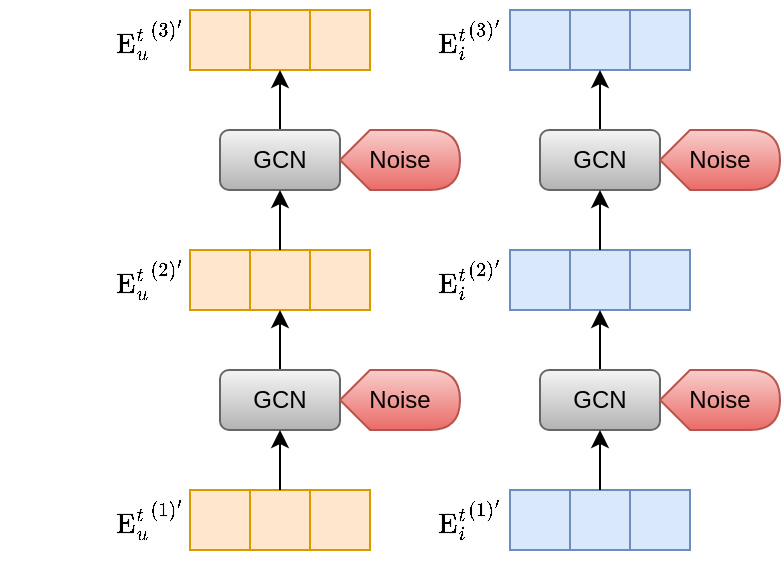 <mxfile version="24.7.6">
  <diagram name="第 1 页" id="0odNos-ram8B0JtTMt9t">
    <mxGraphModel dx="1386" dy="748" grid="1" gridSize="10" guides="1" tooltips="1" connect="1" arrows="1" fold="1" page="1" pageScale="1" pageWidth="1169" pageHeight="827" math="1" shadow="0">
      <root>
        <mxCell id="0" />
        <mxCell id="1" parent="0" />
        <mxCell id="C153-lScjyPloALbCFHb-23" value="$$ {\mathrm{E}_{u}^{t}}^{(1)&#39;}$$" style="text;html=1;align=center;verticalAlign=middle;whiteSpace=wrap;rounded=0;" vertex="1" parent="1">
          <mxGeometry x="80" y="480" width="40" height="40" as="geometry" />
        </mxCell>
        <mxCell id="C153-lScjyPloALbCFHb-24" value="$$ {\mathrm{E}_{i}^{t}}^{(1)&#39;}$$" style="text;html=1;align=center;verticalAlign=middle;whiteSpace=wrap;rounded=0;" vertex="1" parent="1">
          <mxGeometry x="240" y="480" width="40" height="40" as="geometry" />
        </mxCell>
        <mxCell id="C153-lScjyPloALbCFHb-28" value="" style="group" vertex="1" connectable="0" parent="1">
          <mxGeometry x="280" y="485" width="90" height="30" as="geometry" />
        </mxCell>
        <mxCell id="C153-lScjyPloALbCFHb-25" value="" style="whiteSpace=wrap;html=1;aspect=fixed;fillColor=#dae8fc;strokeColor=#6c8ebf;" vertex="1" parent="C153-lScjyPloALbCFHb-28">
          <mxGeometry width="30" height="30" as="geometry" />
        </mxCell>
        <mxCell id="C153-lScjyPloALbCFHb-26" value="" style="whiteSpace=wrap;html=1;aspect=fixed;fillColor=#dae8fc;strokeColor=#6c8ebf;" vertex="1" parent="C153-lScjyPloALbCFHb-28">
          <mxGeometry x="30" width="30" height="30" as="geometry" />
        </mxCell>
        <mxCell id="C153-lScjyPloALbCFHb-27" value="" style="whiteSpace=wrap;html=1;aspect=fixed;fillColor=#dae8fc;strokeColor=#6c8ebf;" vertex="1" parent="C153-lScjyPloALbCFHb-28">
          <mxGeometry x="60" width="30" height="30" as="geometry" />
        </mxCell>
        <mxCell id="C153-lScjyPloALbCFHb-29" value="" style="group;fillColor=#ffe6cc;strokeColor=#d79b00;" vertex="1" connectable="0" parent="1">
          <mxGeometry x="120" y="485" width="90" height="30" as="geometry" />
        </mxCell>
        <mxCell id="C153-lScjyPloALbCFHb-30" value="" style="whiteSpace=wrap;html=1;aspect=fixed;fillColor=#ffe6cc;strokeColor=#d79b00;" vertex="1" parent="C153-lScjyPloALbCFHb-29">
          <mxGeometry width="30" height="30" as="geometry" />
        </mxCell>
        <mxCell id="C153-lScjyPloALbCFHb-31" value="" style="whiteSpace=wrap;html=1;aspect=fixed;fillColor=#ffe6cc;strokeColor=#d79b00;" vertex="1" parent="C153-lScjyPloALbCFHb-29">
          <mxGeometry x="30" width="30" height="30" as="geometry" />
        </mxCell>
        <mxCell id="C153-lScjyPloALbCFHb-32" value="" style="whiteSpace=wrap;html=1;aspect=fixed;fillColor=#ffe6cc;strokeColor=#d79b00;" vertex="1" parent="C153-lScjyPloALbCFHb-29">
          <mxGeometry x="60" width="30" height="30" as="geometry" />
        </mxCell>
        <mxCell id="C153-lScjyPloALbCFHb-33" value="$$ {\mathrm{E}_{u}^{t}}^{(2)&#39;}$$" style="text;html=1;align=center;verticalAlign=middle;whiteSpace=wrap;rounded=0;" vertex="1" parent="1">
          <mxGeometry x="80" y="360" width="40" height="40" as="geometry" />
        </mxCell>
        <mxCell id="C153-lScjyPloALbCFHb-34" value="$$ {\mathrm{E}_{i}^{t}}^{(2)&#39;}$$" style="text;html=1;align=center;verticalAlign=middle;whiteSpace=wrap;rounded=0;" vertex="1" parent="1">
          <mxGeometry x="240" y="360" width="40" height="40" as="geometry" />
        </mxCell>
        <mxCell id="C153-lScjyPloALbCFHb-35" value="" style="group" vertex="1" connectable="0" parent="1">
          <mxGeometry x="280" y="365" width="90" height="30" as="geometry" />
        </mxCell>
        <mxCell id="C153-lScjyPloALbCFHb-36" value="" style="whiteSpace=wrap;html=1;aspect=fixed;fillColor=#dae8fc;strokeColor=#6c8ebf;" vertex="1" parent="C153-lScjyPloALbCFHb-35">
          <mxGeometry width="30" height="30" as="geometry" />
        </mxCell>
        <mxCell id="C153-lScjyPloALbCFHb-37" value="" style="whiteSpace=wrap;html=1;aspect=fixed;fillColor=#dae8fc;strokeColor=#6c8ebf;" vertex="1" parent="C153-lScjyPloALbCFHb-35">
          <mxGeometry x="30" width="30" height="30" as="geometry" />
        </mxCell>
        <mxCell id="C153-lScjyPloALbCFHb-38" value="" style="whiteSpace=wrap;html=1;aspect=fixed;fillColor=#dae8fc;strokeColor=#6c8ebf;" vertex="1" parent="C153-lScjyPloALbCFHb-35">
          <mxGeometry x="60" width="30" height="30" as="geometry" />
        </mxCell>
        <mxCell id="C153-lScjyPloALbCFHb-39" value="" style="group;fillColor=#ffe6cc;strokeColor=#d79b00;" vertex="1" connectable="0" parent="1">
          <mxGeometry x="120" y="365" width="90" height="30" as="geometry" />
        </mxCell>
        <mxCell id="C153-lScjyPloALbCFHb-40" value="" style="whiteSpace=wrap;html=1;aspect=fixed;fillColor=#ffe6cc;strokeColor=#d79b00;" vertex="1" parent="C153-lScjyPloALbCFHb-39">
          <mxGeometry width="30" height="30" as="geometry" />
        </mxCell>
        <mxCell id="C153-lScjyPloALbCFHb-41" value="" style="whiteSpace=wrap;html=1;aspect=fixed;fillColor=#ffe6cc;strokeColor=#d79b00;" vertex="1" parent="C153-lScjyPloALbCFHb-39">
          <mxGeometry x="30" width="30" height="30" as="geometry" />
        </mxCell>
        <mxCell id="C153-lScjyPloALbCFHb-42" value="" style="whiteSpace=wrap;html=1;aspect=fixed;fillColor=#ffe6cc;strokeColor=#d79b00;" vertex="1" parent="C153-lScjyPloALbCFHb-39">
          <mxGeometry x="60" width="30" height="30" as="geometry" />
        </mxCell>
        <mxCell id="C153-lScjyPloALbCFHb-49" style="edgeStyle=orthogonalEdgeStyle;rounded=0;orthogonalLoop=1;jettySize=auto;html=1;entryX=0.5;entryY=1;entryDx=0;entryDy=0;" edge="1" parent="1" source="C153-lScjyPloALbCFHb-43" target="C153-lScjyPloALbCFHb-41">
          <mxGeometry relative="1" as="geometry" />
        </mxCell>
        <mxCell id="C153-lScjyPloALbCFHb-43" value="GCN" style="rounded=1;whiteSpace=wrap;html=1;fillColor=#f5f5f5;gradientColor=#b3b3b3;strokeColor=#666666;" vertex="1" parent="1">
          <mxGeometry x="135" y="425" width="60" height="30" as="geometry" />
        </mxCell>
        <mxCell id="C153-lScjyPloALbCFHb-44" value="Noise" style="shape=display;whiteSpace=wrap;html=1;fillColor=#f8cecc;strokeColor=#b85450;gradientColor=#ea6b66;" vertex="1" parent="1">
          <mxGeometry x="195" y="425" width="60" height="30" as="geometry" />
        </mxCell>
        <mxCell id="C153-lScjyPloALbCFHb-50" style="edgeStyle=orthogonalEdgeStyle;rounded=0;orthogonalLoop=1;jettySize=auto;html=1;exitX=0.5;exitY=0;exitDx=0;exitDy=0;" edge="1" parent="1" source="C153-lScjyPloALbCFHb-45" target="C153-lScjyPloALbCFHb-37">
          <mxGeometry relative="1" as="geometry">
            <mxPoint x="325" y="340" as="targetPoint" />
          </mxGeometry>
        </mxCell>
        <mxCell id="C153-lScjyPloALbCFHb-45" value="GCN" style="rounded=1;whiteSpace=wrap;html=1;fillColor=#f5f5f5;gradientColor=#b3b3b3;strokeColor=#666666;" vertex="1" parent="1">
          <mxGeometry x="295" y="425" width="60" height="30" as="geometry" />
        </mxCell>
        <mxCell id="C153-lScjyPloALbCFHb-46" value="Noise" style="shape=display;whiteSpace=wrap;html=1;fillColor=#f8cecc;strokeColor=#b85450;gradientColor=#ea6b66;" vertex="1" parent="1">
          <mxGeometry x="355" y="425" width="60" height="30" as="geometry" />
        </mxCell>
        <mxCell id="C153-lScjyPloALbCFHb-47" style="edgeStyle=orthogonalEdgeStyle;rounded=0;orthogonalLoop=1;jettySize=auto;html=1;exitX=0.5;exitY=0;exitDx=0;exitDy=0;entryX=0.5;entryY=1;entryDx=0;entryDy=0;" edge="1" parent="1" source="C153-lScjyPloALbCFHb-31" target="C153-lScjyPloALbCFHb-43">
          <mxGeometry relative="1" as="geometry" />
        </mxCell>
        <mxCell id="C153-lScjyPloALbCFHb-48" style="edgeStyle=orthogonalEdgeStyle;rounded=0;orthogonalLoop=1;jettySize=auto;html=1;entryX=0.5;entryY=1;entryDx=0;entryDy=0;" edge="1" parent="1" source="C153-lScjyPloALbCFHb-26" target="C153-lScjyPloALbCFHb-45">
          <mxGeometry relative="1" as="geometry" />
        </mxCell>
        <mxCell id="C153-lScjyPloALbCFHb-51" value="$$ {\mathrm{E}_{u}^{t}}^{(3)&#39;}$$" style="text;html=1;align=center;verticalAlign=middle;whiteSpace=wrap;rounded=0;" vertex="1" parent="1">
          <mxGeometry x="80" y="240" width="40" height="40" as="geometry" />
        </mxCell>
        <mxCell id="C153-lScjyPloALbCFHb-52" value="$$ {\mathrm{E}_{i}^{t}}^{(3)&#39;}$$" style="text;html=1;align=center;verticalAlign=middle;whiteSpace=wrap;rounded=0;" vertex="1" parent="1">
          <mxGeometry x="240" y="240" width="40" height="40" as="geometry" />
        </mxCell>
        <mxCell id="C153-lScjyPloALbCFHb-53" value="" style="group" vertex="1" connectable="0" parent="1">
          <mxGeometry x="280" y="245" width="90" height="30" as="geometry" />
        </mxCell>
        <mxCell id="C153-lScjyPloALbCFHb-54" value="" style="whiteSpace=wrap;html=1;aspect=fixed;fillColor=#dae8fc;strokeColor=#6c8ebf;" vertex="1" parent="C153-lScjyPloALbCFHb-53">
          <mxGeometry width="30" height="30" as="geometry" />
        </mxCell>
        <mxCell id="C153-lScjyPloALbCFHb-55" value="" style="whiteSpace=wrap;html=1;aspect=fixed;fillColor=#dae8fc;strokeColor=#6c8ebf;" vertex="1" parent="C153-lScjyPloALbCFHb-53">
          <mxGeometry x="30" width="30" height="30" as="geometry" />
        </mxCell>
        <mxCell id="C153-lScjyPloALbCFHb-56" value="" style="whiteSpace=wrap;html=1;aspect=fixed;fillColor=#dae8fc;strokeColor=#6c8ebf;" vertex="1" parent="C153-lScjyPloALbCFHb-53">
          <mxGeometry x="60" width="30" height="30" as="geometry" />
        </mxCell>
        <mxCell id="C153-lScjyPloALbCFHb-57" value="" style="group;fillColor=#ffe6cc;strokeColor=#d79b00;" vertex="1" connectable="0" parent="1">
          <mxGeometry x="120" y="245" width="90" height="30" as="geometry" />
        </mxCell>
        <mxCell id="C153-lScjyPloALbCFHb-58" value="" style="whiteSpace=wrap;html=1;aspect=fixed;fillColor=#ffe6cc;strokeColor=#d79b00;" vertex="1" parent="C153-lScjyPloALbCFHb-57">
          <mxGeometry width="30" height="30" as="geometry" />
        </mxCell>
        <mxCell id="C153-lScjyPloALbCFHb-59" value="" style="whiteSpace=wrap;html=1;aspect=fixed;fillColor=#ffe6cc;strokeColor=#d79b00;" vertex="1" parent="C153-lScjyPloALbCFHb-57">
          <mxGeometry x="30" width="30" height="30" as="geometry" />
        </mxCell>
        <mxCell id="C153-lScjyPloALbCFHb-60" value="" style="whiteSpace=wrap;html=1;aspect=fixed;fillColor=#ffe6cc;strokeColor=#d79b00;" vertex="1" parent="C153-lScjyPloALbCFHb-57">
          <mxGeometry x="60" width="30" height="30" as="geometry" />
        </mxCell>
        <mxCell id="C153-lScjyPloALbCFHb-61" style="edgeStyle=orthogonalEdgeStyle;rounded=0;orthogonalLoop=1;jettySize=auto;html=1;entryX=0.5;entryY=1;entryDx=0;entryDy=0;" edge="1" parent="1" source="C153-lScjyPloALbCFHb-62" target="C153-lScjyPloALbCFHb-59">
          <mxGeometry relative="1" as="geometry" />
        </mxCell>
        <mxCell id="C153-lScjyPloALbCFHb-62" value="GCN" style="rounded=1;whiteSpace=wrap;html=1;fillColor=#f5f5f5;gradientColor=#b3b3b3;strokeColor=#666666;" vertex="1" parent="1">
          <mxGeometry x="135" y="305" width="60" height="30" as="geometry" />
        </mxCell>
        <mxCell id="C153-lScjyPloALbCFHb-63" value="Noise" style="shape=display;whiteSpace=wrap;html=1;fillColor=#f8cecc;strokeColor=#b85450;gradientColor=#ea6b66;" vertex="1" parent="1">
          <mxGeometry x="195" y="305" width="60" height="30" as="geometry" />
        </mxCell>
        <mxCell id="C153-lScjyPloALbCFHb-64" style="edgeStyle=orthogonalEdgeStyle;rounded=0;orthogonalLoop=1;jettySize=auto;html=1;exitX=0.5;exitY=0;exitDx=0;exitDy=0;" edge="1" parent="1" source="C153-lScjyPloALbCFHb-65" target="C153-lScjyPloALbCFHb-55">
          <mxGeometry relative="1" as="geometry">
            <mxPoint x="325" y="220" as="targetPoint" />
          </mxGeometry>
        </mxCell>
        <mxCell id="C153-lScjyPloALbCFHb-65" value="GCN" style="rounded=1;whiteSpace=wrap;html=1;fillColor=#f5f5f5;gradientColor=#b3b3b3;strokeColor=#666666;" vertex="1" parent="1">
          <mxGeometry x="295" y="305" width="60" height="30" as="geometry" />
        </mxCell>
        <mxCell id="C153-lScjyPloALbCFHb-66" value="Noise" style="shape=display;whiteSpace=wrap;html=1;fillColor=#f8cecc;strokeColor=#b85450;gradientColor=#ea6b66;" vertex="1" parent="1">
          <mxGeometry x="355" y="305" width="60" height="30" as="geometry" />
        </mxCell>
        <mxCell id="C153-lScjyPloALbCFHb-67" style="edgeStyle=orthogonalEdgeStyle;rounded=0;orthogonalLoop=1;jettySize=auto;html=1;exitX=0.5;exitY=0;exitDx=0;exitDy=0;entryX=0.5;entryY=1;entryDx=0;entryDy=0;" edge="1" parent="1" source="C153-lScjyPloALbCFHb-41" target="C153-lScjyPloALbCFHb-62">
          <mxGeometry relative="1" as="geometry" />
        </mxCell>
        <mxCell id="C153-lScjyPloALbCFHb-68" style="edgeStyle=orthogonalEdgeStyle;rounded=0;orthogonalLoop=1;jettySize=auto;html=1;entryX=0.5;entryY=1;entryDx=0;entryDy=0;" edge="1" parent="1" source="C153-lScjyPloALbCFHb-37" target="C153-lScjyPloALbCFHb-65">
          <mxGeometry relative="1" as="geometry" />
        </mxCell>
      </root>
    </mxGraphModel>
  </diagram>
</mxfile>
